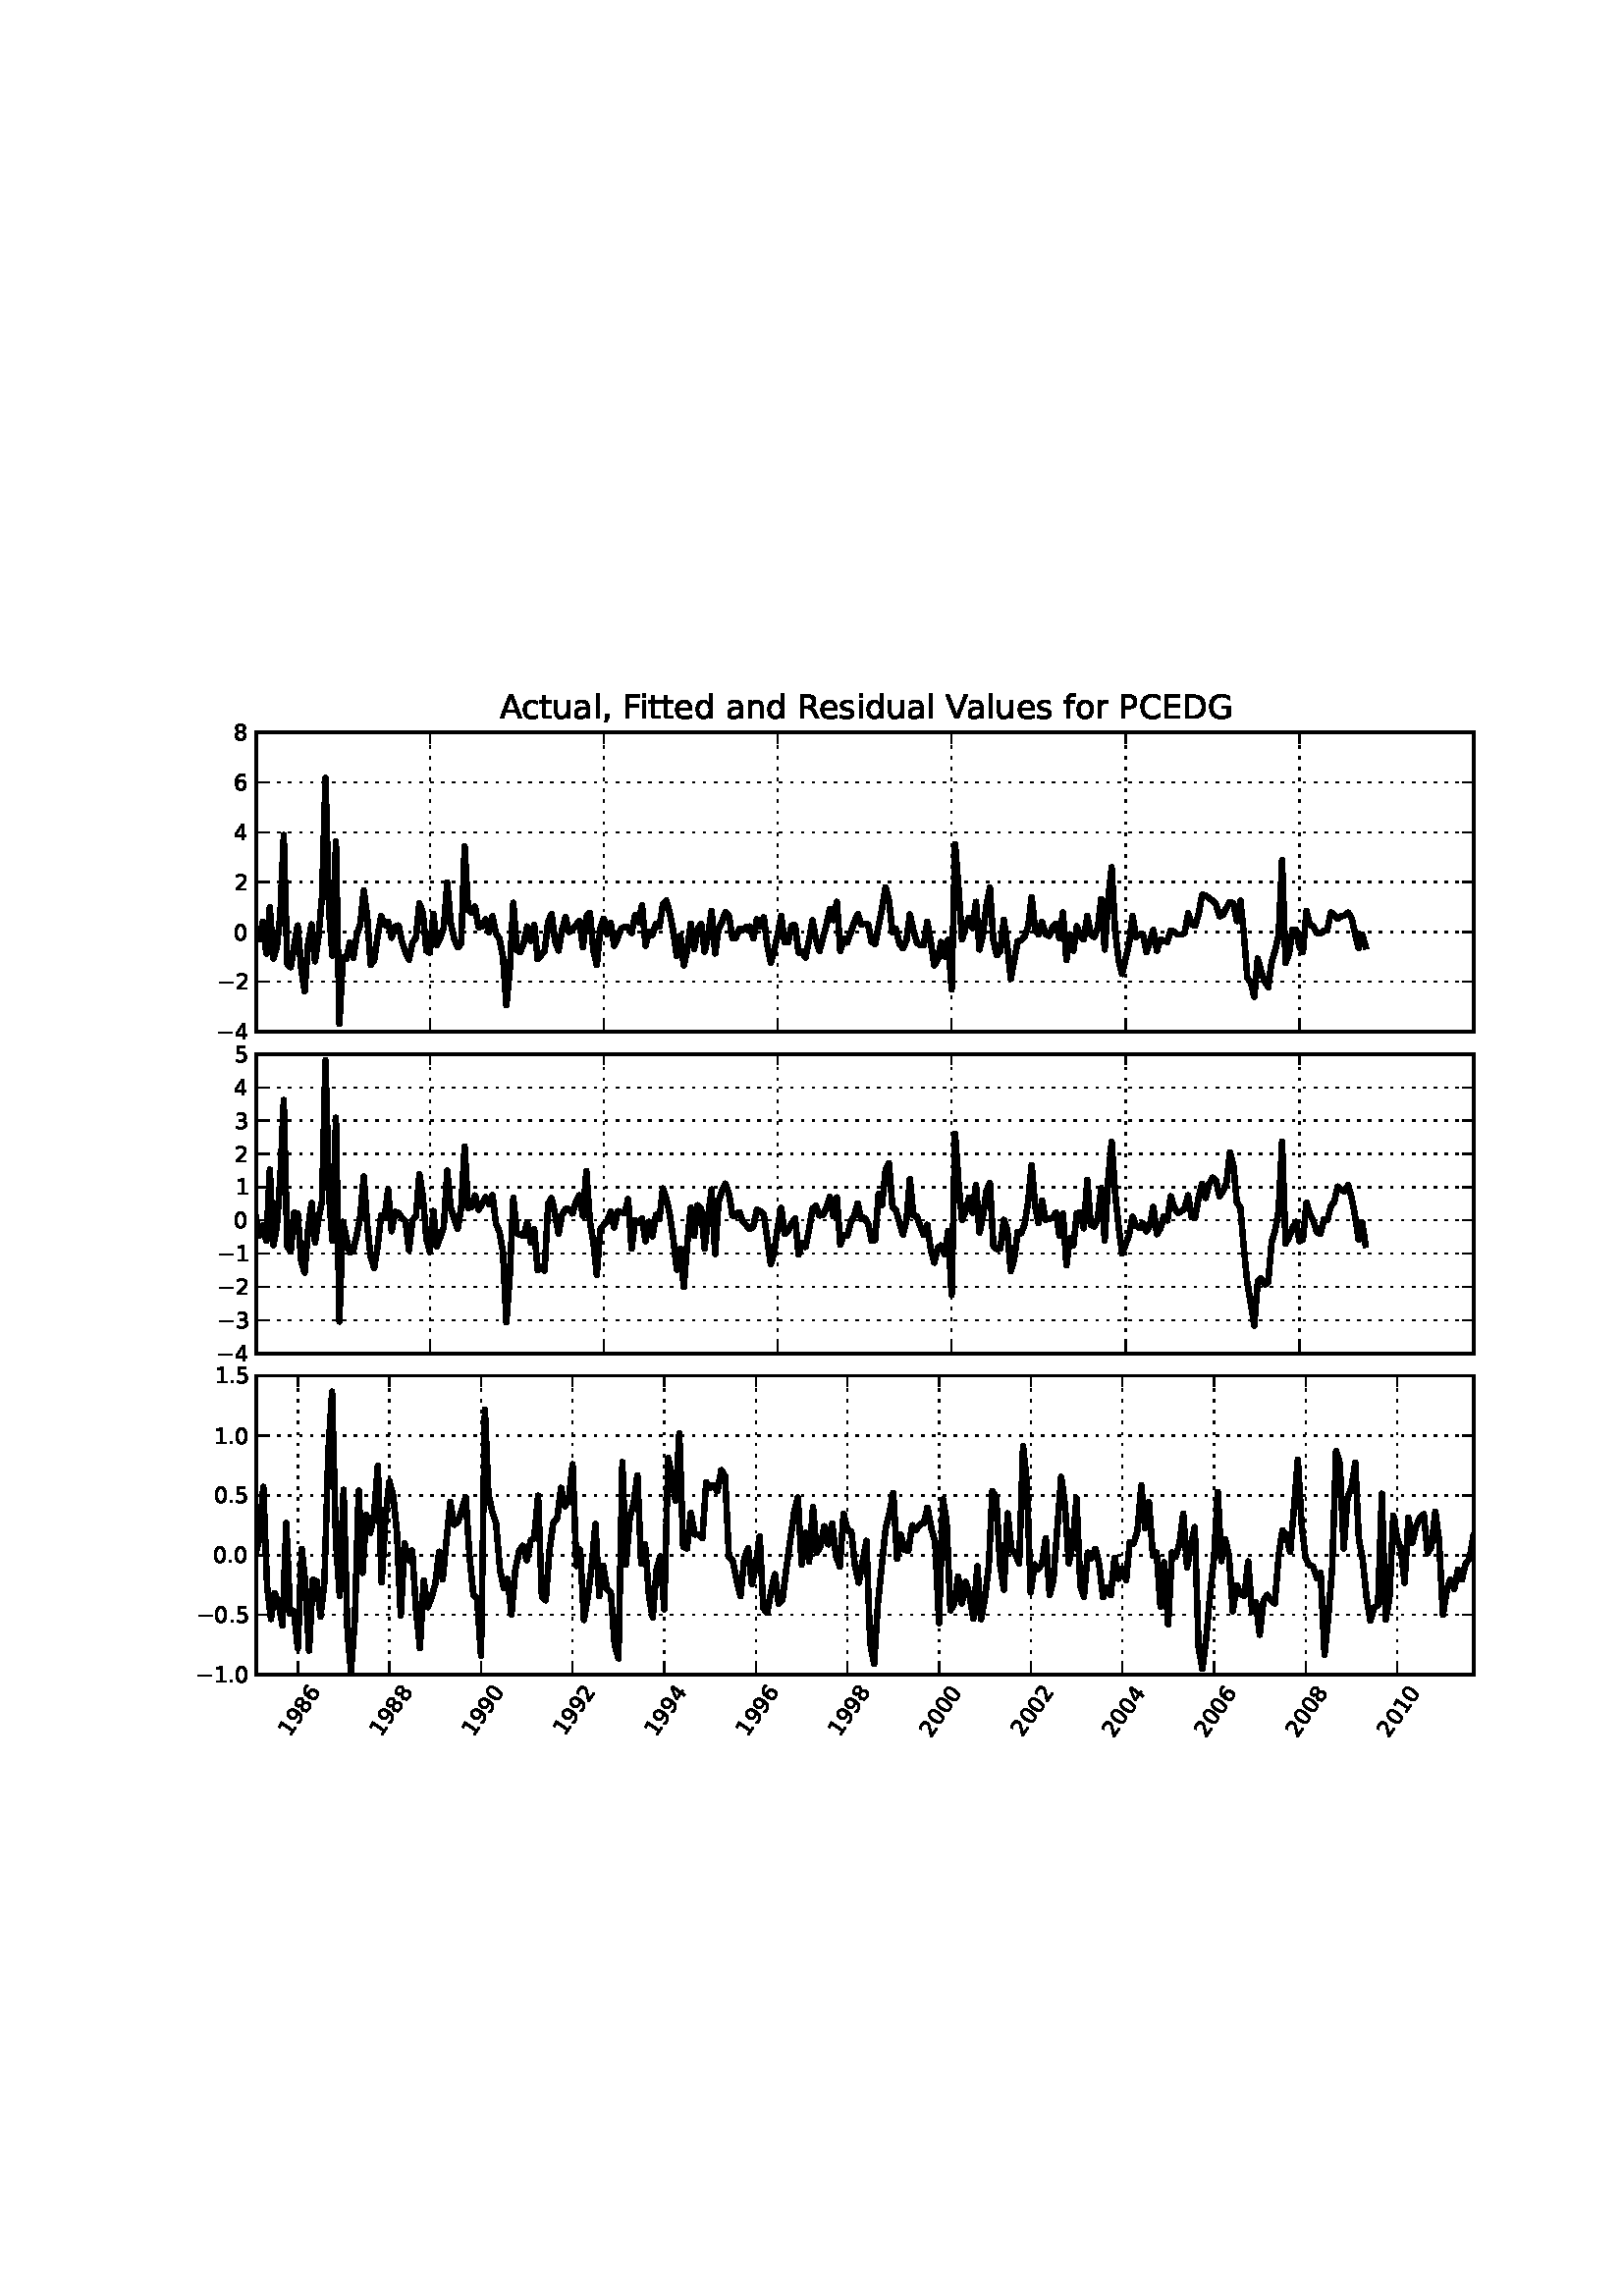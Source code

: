 %!PS-Adobe-3.0 EPSF-3.0
%%Orientation: portrait
%%BoundingBox: 64 197 547 594
%%EndComments
%%BeginProlog
/mpldict 8 dict def
mpldict begin
/m { moveto } bind def
/l { lineto } bind def
/r { rlineto } bind def
/c { curveto } bind def
/cl { closepath } bind def
/box {
m
1 index 0 r
0 exch r
neg 0 r
cl
} bind def
/clipbox {
box
clip
newpath
} bind def
%!PS-Adobe-3.0 Resource-Font
%%Copyright: Copyright (c) 2003 by Bitstream, Inc. All Rights Reserved.
25 dict begin
/_d{bind def}bind def
/_m{moveto}_d
/_l{lineto}_d
/_cl{closepath eofill}_d
/_c{curveto}_d
/_sc{7 -1 roll{setcachedevice}{pop pop pop pop pop pop}ifelse}_d
/_e{exec}_d
/FontName /BitstreamVeraSans-Roman def
/PaintType 0 def
/FontMatrix[.001 0 0 .001 0 0]def
/FontBBox[-182 -235 1287 928]def
/FontType 3 def
/Encoding [ /space /comma /period /zero /one /two /three /four /five /six /eight /nine /A /C /D /E /F /G /P /R /V /a /c /d /e /f /i /l /n /o /r /s /t /u /minus ] def
/FontInfo 10 dict dup begin
/FamilyName (Bitstream Vera Sans) def
/FullName (Bitstream Vera Sans) def
/Notice (Copyright (c) 2003 by Bitstream, Inc. All Rights Reserved. Bitstream Vera is a trademark of Bitstream, Inc.) def
/Weight (Roman) def
/Version (Release 1.10) def
/ItalicAngle 0.0 def
/isFixedPitch false def
/UnderlinePosition -213 def
/UnderlineThickness 143 def
end readonly def
/CharStrings 35 dict dup begin
/space{318 0 0 0 0 0 _sc
}_d
/comma{318 0 77 -115 220 124 _sc
117 124 _m
220 124 _l
220 40 _l
140 -115 _l
77 -115 _l
117 40 _l
117 124 _l
_cl}_d
/period{318 0 107 0 210 124 _sc
107 124 _m
210 124 _l
210 0 _l
107 0 _l
107 124 _l
_cl}_d
/zero{636 0 66 -13 570 742 _sc
318 664 _m
267 664 229 639 203 589 _c
177 539 165 464 165 364 _c
165 264 177 189 203 139 _c
229 89 267 64 318 64 _c
369 64 407 89 433 139 _c
458 189 471 264 471 364 _c
471 464 458 539 433 589 _c
407 639 369 664 318 664 _c
318 742 _m
399 742 461 709 505 645 _c
548 580 570 486 570 364 _c
570 241 548 147 505 83 _c
461 19 399 -13 318 -13 _c
236 -13 173 19 130 83 _c
87 147 66 241 66 364 _c
66 486 87 580 130 645 _c
173 709 236 742 318 742 _c
_cl}_d
/one{636 0 110 0 544 729 _sc
124 83 _m
285 83 _l
285 639 _l
110 604 _l
110 694 _l
284 729 _l
383 729 _l
383 83 _l
544 83 _l
544 0 _l
124 0 _l
124 83 _l
_cl}_d
/two{{636 0 73 0 536 742 _sc
192 83 _m
536 83 _l
536 0 _l
73 0 _l
73 83 _l
110 121 161 173 226 239 _c
290 304 331 346 348 365 _c
380 400 402 430 414 455 _c
426 479 433 504 433 528 _c
433 566 419 598 392 622 _c
365 646 330 659 286 659 _c
255 659 222 653 188 643 _c
154 632 117 616 78 594 _c
78 694 _l
118 710 155 722 189 730 _c
223 738 255 742 284 742 _c
359 742 419 723 464 685 _c
509 647 532 597 532 534 _c
532 504 526 475 515 449 _c
504 422 484 390 454 354 _c
446 344 420 317 376 272 _c
332 227 271 164 192 83 _c
_cl}_e}_d
/three{{636 0 76 -13 556 742 _sc
406 393 _m
453 383 490 362 516 330 _c
542 298 556 258 556 212 _c
556 140 531 84 482 45 _c
432 6 362 -13 271 -13 _c
240 -13 208 -10 176 -4 _c
144 1 110 10 76 22 _c
76 117 _l
103 101 133 89 166 81 _c
198 73 232 69 268 69 _c
330 69 377 81 409 105 _c
441 129 458 165 458 212 _c
458 254 443 288 413 312 _c
383 336 341 349 287 349 _c
202 349 _l
202 430 _l
291 430 _l
339 430 376 439 402 459 _c
428 478 441 506 441 543 _c
441 580 427 609 401 629 _c
374 649 336 659 287 659 _c
260 659 231 656 200 650 _c
169 644 135 635 98 623 _c
98 711 _l
135 721 170 729 203 734 _c
235 739 266 742 296 742 _c
}_e{370 742 429 725 473 691 _c
517 657 539 611 539 553 _c
539 513 527 479 504 451 _c
481 423 448 403 406 393 _c
_cl}_e}_d
/four{636 0 49 0 580 729 _sc
378 643 _m
129 254 _l
378 254 _l
378 643 _l
352 729 _m
476 729 _l
476 254 _l
580 254 _l
580 172 _l
476 172 _l
476 0 _l
378 0 _l
378 172 _l
49 172 _l
49 267 _l
352 729 _l
_cl}_d
/five{{636 0 77 -13 549 729 _sc
108 729 _m
495 729 _l
495 646 _l
198 646 _l
198 467 _l
212 472 227 476 241 478 _c
255 480 270 482 284 482 _c
365 482 429 459 477 415 _c
525 370 549 310 549 234 _c
549 155 524 94 475 51 _c
426 8 357 -13 269 -13 _c
238 -13 207 -10 175 -6 _c
143 -1 111 6 77 17 _c
77 116 _l
106 100 136 88 168 80 _c
199 72 232 69 267 69 _c
323 69 368 83 401 113 _c
433 143 450 183 450 234 _c
450 284 433 324 401 354 _c
368 384 323 399 267 399 _c
241 399 214 396 188 390 _c
162 384 135 375 108 363 _c
108 729 _l
_cl}_e}_d
/six{{636 0 70 -13 573 742 _sc
330 404 _m
286 404 251 388 225 358 _c
199 328 186 286 186 234 _c
186 181 199 139 225 109 _c
251 79 286 64 330 64 _c
374 64 409 79 435 109 _c
461 139 474 181 474 234 _c
474 286 461 328 435 358 _c
409 388 374 404 330 404 _c
526 713 _m
526 623 _l
501 635 476 644 451 650 _c
425 656 400 659 376 659 _c
310 659 260 637 226 593 _c
192 549 172 482 168 394 _c
187 422 211 444 240 459 _c
269 474 301 482 336 482 _c
409 482 467 459 509 415 _c
551 371 573 310 573 234 _c
573 159 550 99 506 54 _c
462 9 403 -13 330 -13 _c
246 -13 181 19 137 83 _c
92 147 70 241 70 364 _c
70 479 97 571 152 639 _c
206 707 280 742 372 742 _c
}_e{396 742 421 739 447 735 _c
472 730 498 723 526 713 _c
_cl}_e}_d
/eight{{636 0 68 -13 568 742 _sc
318 346 _m
271 346 234 333 207 308 _c
180 283 167 249 167 205 _c
167 161 180 126 207 101 _c
234 76 271 64 318 64 _c
364 64 401 76 428 102 _c
455 127 469 161 469 205 _c
469 249 455 283 429 308 _c
402 333 365 346 318 346 _c
219 388 _m
177 398 144 418 120 447 _c
96 476 85 511 85 553 _c
85 611 105 657 147 691 _c
188 725 245 742 318 742 _c
390 742 447 725 489 691 _c
530 657 551 611 551 553 _c
551 511 539 476 515 447 _c
491 418 459 398 417 388 _c
464 377 501 355 528 323 _c
554 291 568 251 568 205 _c
568 134 546 80 503 43 _c
459 5 398 -13 318 -13 _c
237 -13 175 5 132 43 _c
89 80 68 134 68 205 _c
68 251 81 291 108 323 _c
134 355 171 377 219 388 _c
}_e{183 544 _m
183 506 194 476 218 455 _c
242 434 275 424 318 424 _c
360 424 393 434 417 455 _c
441 476 453 506 453 544 _c
453 582 441 611 417 632 _c
393 653 360 664 318 664 _c
275 664 242 653 218 632 _c
194 611 183 582 183 544 _c
_cl}_e}_d
/nine{{636 0 63 -13 566 742 _sc
110 15 _m
110 105 _l
134 93 159 84 185 78 _c
210 72 235 69 260 69 _c
324 69 374 90 408 134 _c
442 178 462 244 468 334 _c
448 306 424 284 396 269 _c
367 254 335 247 300 247 _c
226 247 168 269 126 313 _c
84 357 63 417 63 494 _c
63 568 85 628 129 674 _c
173 719 232 742 306 742 _c
390 742 455 709 499 645 _c
543 580 566 486 566 364 _c
566 248 538 157 484 89 _c
429 21 356 -13 264 -13 _c
239 -13 214 -10 189 -6 _c
163 -2 137 5 110 15 _c
306 324 _m
350 324 385 339 411 369 _c
437 399 450 441 450 494 _c
450 546 437 588 411 618 _c
385 648 350 664 306 664 _c
262 664 227 648 201 618 _c
175 588 162 546 162 494 _c
}_e{162 441 175 399 201 369 _c
227 339 262 324 306 324 _c
_cl}_e}_d
/A{684 0 8 0 676 729 _sc
342 632 _m
208 269 _l
476 269 _l
342 632 _l
286 729 _m
398 729 _l
676 0 _l
573 0 _l
507 187 _l
178 187 _l
112 0 _l
8 0 _l
286 729 _l
_cl}_d
/C{{698 0 56 -13 644 742 _sc
644 673 _m
644 569 _l
610 599 575 622 537 638 _c
499 653 460 661 418 661 _c
334 661 270 635 226 584 _c
182 533 160 460 160 364 _c
160 268 182 194 226 143 _c
270 92 334 67 418 67 _c
460 67 499 74 537 90 _c
575 105 610 128 644 159 _c
644 56 _l
609 32 572 15 534 4 _c
496 -7 455 -13 412 -13 _c
302 -13 215 20 151 87 _c
87 154 56 246 56 364 _c
56 481 87 573 151 641 _c
215 708 302 742 412 742 _c
456 742 497 736 535 725 _c
573 713 610 696 644 673 _c
_cl}_e}_d
/D{770 0 98 0 711 729 _sc
197 648 _m
197 81 _l
316 81 _l
416 81 490 103 537 149 _c
583 195 607 267 607 365 _c
607 463 583 534 537 580 _c
490 625 416 648 316 648 _c
197 648 _l
98 729 _m
301 729 _l
442 729 546 699 612 641 _c
678 582 711 490 711 365 _c
711 239 677 147 611 88 _c
545 29 441 0 301 0 _c
98 0 _l
98 729 _l
_cl}_d
/E{632 0 98 0 568 729 _sc
98 729 _m
559 729 _l
559 646 _l
197 646 _l
197 430 _l
544 430 _l
544 347 _l
197 347 _l
197 83 _l
568 83 _l
568 0 _l
98 0 _l
98 729 _l
_cl}_d
/F{575 0 98 0 517 729 _sc
98 729 _m
517 729 _l
517 646 _l
197 646 _l
197 431 _l
486 431 _l
486 348 _l
197 348 _l
197 0 _l
98 0 _l
98 729 _l
_cl}_d
/G{{775 0 56 -13 693 742 _sc
595 104 _m
595 300 _l
434 300 _l
434 381 _l
693 381 _l
693 68 _l
655 40 613 20 567 7 _c
521 -6 472 -13 420 -13 _c
306 -13 216 20 152 86 _c
88 152 56 245 56 364 _c
56 482 88 575 152 642 _c
216 708 306 742 420 742 _c
467 742 512 736 555 724 _c
598 712 638 695 674 673 _c
674 568 _l
637 598 598 621 557 637 _c
516 653 473 661 428 661 _c
338 661 271 636 227 586 _c
182 536 160 462 160 364 _c
160 265 182 191 227 141 _c
271 91 338 67 428 67 _c
462 67 493 70 521 76 _c
549 82 573 91 595 104 _c
_cl}_e}_d
/P{603 0 98 0 569 729 _sc
197 648 _m
197 374 _l
321 374 _l
367 374 402 385 427 409 _c
452 433 465 467 465 511 _c
465 555 452 588 427 612 _c
402 636 367 648 321 648 _c
197 648 _l
98 729 _m
321 729 _l
402 729 464 710 506 673 _c
548 636 569 582 569 511 _c
569 439 548 384 506 348 _c
464 311 402 293 321 293 _c
197 293 _l
197 0 _l
98 0 _l
98 729 _l
_cl}_d
/R{{695 0 98 0 666 729 _sc
444 342 _m
465 334 486 319 506 296 _c
526 272 546 240 566 199 _c
666 0 _l
560 0 _l
467 187 _l
443 235 419 268 397 284 _c
374 300 343 308 304 308 _c
197 308 _l
197 0 _l
98 0 _l
98 729 _l
321 729 _l
404 729 466 711 507 677 _c
548 642 569 589 569 519 _c
569 473 558 434 537 404 _c
515 374 484 353 444 342 _c
197 648 _m
197 389 _l
321 389 _l
368 389 404 400 428 422 _c
452 444 465 476 465 519 _c
465 561 452 593 428 615 _c
404 637 368 648 321 648 _c
197 648 _l
_cl}_e}_d
/V{684 0 8 0 676 729 _sc
286 0 _m
8 729 _l
111 729 _l
342 115 _l
573 729 _l
676 729 _l
398 0 _l
286 0 _l
_cl}_d
/a{{613 0 60 -13 522 560 _sc
343 275 _m
270 275 220 266 192 250 _c
164 233 150 205 150 165 _c
150 133 160 107 181 89 _c
202 70 231 61 267 61 _c
317 61 357 78 387 114 _c
417 149 432 196 432 255 _c
432 275 _l
343 275 _l
522 312 _m
522 0 _l
432 0 _l
432 83 _l
411 49 385 25 355 10 _c
325 -5 287 -13 243 -13 _c
187 -13 142 2 109 33 _c
76 64 60 106 60 159 _c
60 220 80 266 122 298 _c
163 329 224 345 306 345 _c
432 345 _l
432 354 _l
432 395 418 427 391 450 _c
364 472 326 484 277 484 _c
245 484 215 480 185 472 _c
155 464 127 453 100 439 _c
100 522 _l
}_e{132 534 164 544 195 550 _c
226 556 256 560 286 560 _c
365 560 424 539 463 498 _c
502 457 522 395 522 312 _c
_cl}_e}_d
/c{{550 0 55 -13 488 560 _sc
488 526 _m
488 442 _l
462 456 437 466 411 473 _c
385 480 360 484 334 484 _c
276 484 230 465 198 428 _c
166 391 150 339 150 273 _c
150 206 166 154 198 117 _c
230 80 276 62 334 62 _c
360 62 385 65 411 72 _c
437 79 462 90 488 104 _c
488 21 _l
462 9 436 0 410 -5 _c
383 -10 354 -13 324 -13 _c
242 -13 176 12 128 64 _c
79 115 55 185 55 273 _c
55 362 79 432 128 483 _c
177 534 244 560 330 560 _c
358 560 385 557 411 551 _c
437 545 463 537 488 526 _c
_cl}_e}_d
/d{{635 0 55 -13 544 760 _sc
454 464 _m
454 760 _l
544 760 _l
544 0 _l
454 0 _l
454 82 _l
435 49 411 25 382 10 _c
353 -5 319 -13 279 -13 _c
213 -13 159 13 117 65 _c
75 117 55 187 55 273 _c
55 359 75 428 117 481 _c
159 533 213 560 279 560 _c
319 560 353 552 382 536 _c
411 520 435 496 454 464 _c
148 273 _m
148 207 161 155 188 117 _c
215 79 253 61 301 61 _c
348 61 385 79 413 117 _c
440 155 454 207 454 273 _c
454 339 440 390 413 428 _c
385 466 348 485 301 485 _c
253 485 215 466 188 428 _c
161 390 148 339 148 273 _c
_cl}_e}_d
/e{{615 0 55 -13 562 560 _sc
562 296 _m
562 252 _l
149 252 _l
153 190 171 142 205 110 _c
238 78 284 62 344 62 _c
378 62 412 66 444 74 _c
476 82 509 95 541 113 _c
541 28 _l
509 14 476 3 442 -3 _c
408 -9 373 -13 339 -13 _c
251 -13 182 12 131 62 _c
80 112 55 181 55 268 _c
55 357 79 428 127 481 _c
175 533 241 560 323 560 _c
397 560 455 536 498 489 _c
540 441 562 377 562 296 _c
472 322 _m
471 371 457 410 431 440 _c
404 469 368 484 324 484 _c
274 484 234 469 204 441 _c
174 413 156 373 152 322 _c
472 322 _l
_cl}_e}_d
/f{352 0 23 0 371 760 _sc
371 760 _m
371 685 _l
285 685 _l
253 685 230 678 218 665 _c
205 652 199 629 199 595 _c
199 547 _l
347 547 _l
347 477 _l
199 477 _l
199 0 _l
109 0 _l
109 477 _l
23 477 _l
23 547 _l
109 547 _l
109 585 _l
109 645 123 690 151 718 _c
179 746 224 760 286 760 _c
371 760 _l
_cl}_d
/i{278 0 94 0 184 760 _sc
94 547 _m
184 547 _l
184 0 _l
94 0 _l
94 547 _l
94 760 _m
184 760 _l
184 646 _l
94 646 _l
94 760 _l
_cl}_d
/l{278 0 94 0 184 760 _sc
94 760 _m
184 760 _l
184 0 _l
94 0 _l
94 760 _l
_cl}_d
/n{634 0 91 0 549 560 _sc
549 330 _m
549 0 _l
459 0 _l
459 327 _l
459 379 448 417 428 443 _c
408 469 378 482 338 482 _c
289 482 251 466 223 435 _c
195 404 181 362 181 309 _c
181 0 _l
91 0 _l
91 547 _l
181 547 _l
181 462 _l
202 494 227 519 257 535 _c
286 551 320 560 358 560 _c
420 560 468 540 500 501 _c
532 462 549 405 549 330 _c
_cl}_d
/o{612 0 55 -13 557 560 _sc
306 484 _m
258 484 220 465 192 427 _c
164 389 150 338 150 273 _c
150 207 163 156 191 118 _c
219 80 257 62 306 62 _c
354 62 392 80 420 118 _c
448 156 462 207 462 273 _c
462 337 448 389 420 427 _c
392 465 354 484 306 484 _c
306 560 _m
384 560 445 534 490 484 _c
534 433 557 363 557 273 _c
557 183 534 113 490 63 _c
445 12 384 -13 306 -13 _c
227 -13 165 12 121 63 _c
77 113 55 183 55 273 _c
55 363 77 433 121 484 _c
165 534 227 560 306 560 _c
_cl}_d
/r{411 0 91 0 411 560 _sc
411 463 _m
401 469 390 473 378 476 _c
366 478 353 480 339 480 _c
288 480 249 463 222 430 _c
194 397 181 350 181 288 _c
181 0 _l
91 0 _l
91 547 _l
181 547 _l
181 462 _l
199 495 224 520 254 536 _c
284 552 321 560 365 560 _c
371 560 378 559 386 559 _c
393 558 401 557 411 555 _c
411 463 _l
_cl}_d
/s{{521 0 54 -13 472 560 _sc
443 531 _m
443 446 _l
417 458 391 468 364 475 _c
336 481 308 485 279 485 _c
234 485 200 478 178 464 _c
156 450 145 430 145 403 _c
145 382 153 366 169 354 _c
185 342 217 330 265 320 _c
296 313 _l
360 299 405 279 432 255 _c
458 230 472 195 472 151 _c
472 100 452 60 412 31 _c
372 1 316 -13 246 -13 _c
216 -13 186 -10 154 -5 _c
122 0 89 8 54 20 _c
54 113 _l
87 95 120 82 152 74 _c
184 65 216 61 248 61 _c
290 61 323 68 346 82 _c
368 96 380 117 380 144 _c
380 168 371 187 355 200 _c
339 213 303 226 247 238 _c
216 245 _l
160 257 119 275 95 299 _c
70 323 58 356 58 399 _c
58 450 76 490 112 518 _c
148 546 200 560 268 560 _c
}_e{301 560 332 557 362 552 _c
391 547 418 540 443 531 _c
_cl}_e}_d
/t{392 0 27 0 368 702 _sc
183 702 _m
183 547 _l
368 547 _l
368 477 _l
183 477 _l
183 180 _l
183 135 189 106 201 94 _c
213 81 238 75 276 75 _c
368 75 _l
368 0 _l
276 0 _l
206 0 158 13 132 39 _c
106 65 93 112 93 180 _c
93 477 _l
27 477 _l
27 547 _l
93 547 _l
93 702 _l
183 702 _l
_cl}_d
/u{634 0 85 -13 543 547 _sc
85 216 _m
85 547 _l
175 547 _l
175 219 _l
175 167 185 129 205 103 _c
225 77 255 64 296 64 _c
344 64 383 79 411 110 _c
439 141 453 183 453 237 _c
453 547 _l
543 547 _l
543 0 _l
453 0 _l
453 84 _l
431 50 405 26 377 10 _c
348 -5 315 -13 277 -13 _c
214 -13 166 6 134 45 _c
101 83 85 140 85 216 _c
_cl}_d
/minus{838 0 106 272 732 355 _sc
106 355 _m
732 355 _l
732 272 _l
106 272 _l
106 355 _l
_cl}_d
end readonly def

/BuildGlyph
 {exch begin
 CharStrings exch
 2 copy known not{pop /.notdef}if
 true 3 1 roll get exec
 end}_d

/BuildChar {
 1 index /Encoding get exch get
 1 index /BuildGlyph get exec
}_d

FontName currentdict end definefont pop
end
%%EndProlog
mpldict begin
64.569 197.287 translate
482.862 397.426 0 0 clipbox
1.000 setlinewidth
1 setlinejoin
2 setlinecap
[] 0 setdash
1.000 setgray
gsave
8.882e-16 -2.22e-16 m
482.862 -2.22e-16 l
482.862 397.426 l
8.882e-16 397.426 l
cl
gsave
fill
grestore
stroke
grestore
gsave
29.262 266.387 m
475.663 266.387 l
475.663 376.101 l
29.262 376.101 l
cl
fill
grestore
2.000 setlinewidth
0.000 setgray
gsave
446.4 109.7 29.26 266.4 clipbox
29.262 303.945 m
30.538 300.209 l
31.813 306.719 l
33.089 294.963 l
34.364 312.061 l
35.64 293.251 l
36.915 297.38 l
38.191 309.169 l
39.466 338.54 l
40.741 291.364 l
42.017 290.044 l
44.568 305.353 l
45.843 289.936 l
47.118 281.269 l
48.394 298.695 l
49.669 305.731 l
50.945 292.225 l
52.22 301.313 l
53.496 316.069 l
54.771 359.539 l
56.047 311.014 l
57.322 294.261 l
58.597 336.199 l
59.873 269.231 l
61.148 293.729 l
62.424 293.111 l
63.699 299.064 l
64.975 293.422 l
66.25 301.974 l
67.525 305.805 l
68.801 318.167 l
70.076 308.482 l
71.352 290.877 l
72.627 292.705 l
73.903 301.395 l
75.178 308.891 l
76.453 305.509 l
77.729 306.753 l
79.004 300.868 l
80.28 304.958 l
81.555 305.362 l
82.831 299.396 l
84.106 295.684 l
85.381 292.787 l
86.657 299.052 l
87.932 300.778 l
89.208 313.45 l
90.483 309.826 l
91.758 296.111 l
93.034 295.395 l
94.309 309.595 l
95.585 298.069 l
96.86 300.858 l
98.136 304.575 l
99.411 321.056 l
100.687 306.383 l
101.962 300.514 l
103.237 297.313 l
104.513 298.662 l
105.788 334.393 l
107.064 311.052 l
108.339 309.983 l
109.615 312.281 l
110.89 304.726 l
112.165 304.893 l
113.441 307.59 l
114.716 302.906 l
115.992 308.789 l
117.267 302.394 l
118.543 300.533 l
119.818 294.028 l
121.093 276.085 l
122.369 289.303 l
123.644 313.695 l
124.92 296.293 l
126.195 295.528 l
127.471 299.003 l
128.746 305.011 l
130.021 299.678 l
131.297 305.658 l
132.572 292.962 l
135.123 296.063 l
136.399 306.664 l
137.674 309.497 l
138.949 299.656 l
140.225 296.111 l
141.5 303.583 l
142.776 308.474 l
144.051 302.912 l
145.327 304.028 l
146.602 305.411 l
147.877 306.981 l
149.153 297.354 l
150.428 308.623 l
151.704 309.946 l
152.979 296.25 l
154.255 290.811 l
155.53 304.32 l
156.805 307.827 l
158.081 302.124 l
159.356 306.271 l
160.632 297.88 l
161.907 300.775 l
163.183 304.178 l
164.458 304.834 l
165.733 304.664 l
167.009 302.575 l
168.284 309.143 l
169.56 306.501 l
170.835 312.817 l
172.111 297.844 l
173.386 303.062 l
174.661 301.795 l
175.937 306.033 l
177.212 304.93 l
178.488 313.059 l
179.763 314.486 l
181.039 309.636 l
182.314 303.082 l
183.589 294.212 l
184.865 301.653 l
186.14 290.628 l
187.416 296.404 l
188.691 306.045 l
189.967 296.736 l
191.242 304.002 l
192.517 305.92 l
193.793 295.75 l
195.068 301.787 l
196.344 310.728 l
197.619 295.083 l
198.895 304.048 l
200.17 306.663 l
201.445 310.257 l
202.721 308.8 l
203.996 300.544 l
205.272 300.854 l
206.547 304.259 l
207.823 303.621 l
209.098 304.856 l
210.373 304.99 l
211.649 300.559 l
212.924 307.624 l
214.2 304.891 l
215.475 308.321 l
216.751 298.084 l
218.026 291.685 l
219.301 296.305 l
220.577 301.853 l
221.852 308.822 l
223.128 299.214 l
224.403 299.15 l
225.679 305.332 l
226.954 305.438 l
228.229 295.349 l
229.505 295.896 l
230.78 293.529 l
232.056 299.85 l
233.331 307.24 l
234.607 300.324 l
235.882 295.981 l
238.433 305.521 l
239.708 311.42 l
240.984 307.283 l
242.259 314.03 l
243.535 295.943 l
244.81 300.61 l
246.085 299.058 l
248.636 306.552 l
249.912 309.528 l
251.187 305.605 l
252.463 306.097 l
253.738 305.622 l
255.013 299.323 l
256.289 298.545 l
258.84 311.475 l
260.115 319.383 l
261.391 314.405 l
262.666 302.745 l
263.941 304.103 l
265.217 298.731 l
266.492 296.971 l
267.768 299.757 l
269.043 309.427 l
270.319 303.559 l
271.594 299.164 l
272.869 297.993 l
274.145 298.136 l
275.42 306.659 l
276.696 299.389 l
277.971 290.658 l
279.247 292.716 l
280.522 299.275 l
281.797 293.924 l
283.073 300.086 l
284.348 281.8 l
285.624 335.169 l
286.899 318.703 l
288.175 300.234 l
289.45 304.742 l
290.725 308.19 l
292.001 304.367 l
293.276 313.991 l
294.552 296.528 l
295.827 302.068 l
297.103 312.863 l
298.378 319.193 l
299.653 299.849 l
300.929 294.441 l
302.204 295.933 l
303.48 307.444 l
304.755 297.96 l
306.031 285.806 l
308.581 299.525 l
309.857 299.894 l
311.132 301.24 l
312.408 305.015 l
313.683 315.715 l
314.959 303.974 l
316.234 301.975 l
317.509 306.59 l
318.785 302.13 l
320.06 301.466 l
321.336 304.574 l
322.611 306.026 l
323.887 300.628 l
325.162 310.166 l
326.437 292.61 l
327.713 302.12 l
328.988 296.089 l
330.264 305.082 l
331.539 301.234 l
332.815 300.244 l
334.09 308.839 l
335.365 302.057 l
336.641 301.12 l
337.916 304.224 l
339.192 315.051 l
340.467 296.508 l
341.743 314.878 l
343.018 326.684 l
344.293 303.511 l
345.569 292.715 l
346.844 287.548 l
349.395 298.617 l
350.671 308.823 l
351.946 301.078 l
353.221 302.075 l
354.497 302.159 l
355.772 295.585 l
358.323 303.706 l
359.599 296.048 l
360.874 300.203 l
363.425 299.307 l
364.7 303.532 l
365.976 302.977 l
367.251 301.973 l
368.527 301.994 l
369.802 302.645 l
371.077 309.822 l
372.353 305.705 l
373.628 305.198 l
374.904 309.438 l
376.179 316.584 l
377.455 316.435 l
378.73 315.307 l
380.005 314.538 l
381.281 313.15 l
382.556 308.718 l
383.832 309.24 l
385.107 311.769 l
386.383 314.017 l
387.658 313.449 l
388.933 306.952 l
390.209 314.459 l
391.484 302.445 l
392.76 286.239 l
394.035 284.547 l
395.311 279.132 l
396.586 293.218 l
397.861 288.291 l
399.137 284.988 l
400.412 282.717 l
401.688 291.987 l
402.963 296.175 l
404.239 301.748 l
405.514 329.332 l
406.789 291.63 l
408.065 295.058 l
409.34 303.877 l
410.616 303.849 l
411.891 297.534 l
413.167 295.63 l
414.442 310.667 l
415.717 305.633 l
416.993 304.916 l
418.268 302.618 l
419.544 302.4 l
420.819 303.352 l
422.095 303.605 l
423.37 310.15 l
424.645 309.182 l
425.921 307.709 l
427.196 308.713 l
428.472 309.038 l
429.747 310.089 l
431.023 307.987 l
432.298 302.188 l
433.573 297.057 l
434.849 302.072 l
436.124 297.698 l
436.124 297.698 l
stroke
grestore
0.500 setlinewidth
0 setlinecap
[1 3] 0 setdash
gsave
446.4 109.7 29.26 266.4 clipbox
29.262 266.387 m
29.262 376.101 l
stroke
grestore
[] 0 setdash
gsave
/o {
gsave
newpath
translate
0 0 m
0 4 l
stroke
grestore
} bind def
29.262 266.387 o
grestore
gsave
/o {
gsave
newpath
translate
0 0 m
0 -4 l
stroke
grestore
} bind def
29.262 376.101 o
grestore
[1 3] 0 setdash
gsave
446.4 109.7 29.26 266.4 clipbox
93.034 266.387 m
93.034 376.101 l
stroke
grestore
[] 0 setdash
gsave
/o {
gsave
newpath
translate
0 0 m
0 4 l
stroke
grestore
} bind def
93.034 266.387 o
grestore
gsave
/o {
gsave
newpath
translate
0 0 m
0 -4 l
stroke
grestore
} bind def
93.034 376.101 o
grestore
[1 3] 0 setdash
gsave
446.4 109.7 29.26 266.4 clipbox
156.805 266.387 m
156.805 376.101 l
stroke
grestore
[] 0 setdash
gsave
/o {
gsave
newpath
translate
0 0 m
0 4 l
stroke
grestore
} bind def
156.805 266.387 o
grestore
gsave
/o {
gsave
newpath
translate
0 0 m
0 -4 l
stroke
grestore
} bind def
156.805 376.101 o
grestore
[1 3] 0 setdash
gsave
446.4 109.7 29.26 266.4 clipbox
220.577 266.387 m
220.577 376.101 l
stroke
grestore
[] 0 setdash
gsave
/o {
gsave
newpath
translate
0 0 m
0 4 l
stroke
grestore
} bind def
220.577 266.387 o
grestore
gsave
/o {
gsave
newpath
translate
0 0 m
0 -4 l
stroke
grestore
} bind def
220.577 376.101 o
grestore
[1 3] 0 setdash
gsave
446.4 109.7 29.26 266.4 clipbox
284.348 266.387 m
284.348 376.101 l
stroke
grestore
[] 0 setdash
gsave
/o {
gsave
newpath
translate
0 0 m
0 4 l
stroke
grestore
} bind def
284.348 266.387 o
grestore
gsave
/o {
gsave
newpath
translate
0 0 m
0 -4 l
stroke
grestore
} bind def
284.348 376.101 o
grestore
[1 3] 0 setdash
gsave
446.4 109.7 29.26 266.4 clipbox
348.12 266.387 m
348.12 376.101 l
stroke
grestore
[] 0 setdash
gsave
/o {
gsave
newpath
translate
0 0 m
0 4 l
stroke
grestore
} bind def
348.12 266.387 o
grestore
gsave
/o {
gsave
newpath
translate
0 0 m
0 -4 l
stroke
grestore
} bind def
348.12 376.101 o
grestore
[1 3] 0 setdash
gsave
446.4 109.7 29.26 266.4 clipbox
411.891 266.387 m
411.891 376.101 l
stroke
grestore
[] 0 setdash
gsave
/o {
gsave
newpath
translate
0 0 m
0 4 l
stroke
grestore
} bind def
411.891 266.387 o
grestore
gsave
/o {
gsave
newpath
translate
0 0 m
0 -4 l
stroke
grestore
} bind def
411.891 376.101 o
grestore
[1 3] 0 setdash
gsave
446.4 109.7 29.26 266.4 clipbox
475.663 266.387 m
475.663 376.101 l
stroke
grestore
[] 0 setdash
gsave
/o {
gsave
newpath
translate
0 0 m
0 4 l
stroke
grestore
} bind def
475.663 266.387 o
grestore
gsave
/o {
gsave
newpath
translate
0 0 m
0 -4 l
stroke
grestore
} bind def
475.663 376.101 o
grestore
[1 3] 0 setdash
gsave
446.4 109.7 29.26 266.4 clipbox
29.262 266.387 m
475.663 266.387 l
stroke
grestore
[] 0 setdash
gsave
/o {
gsave
newpath
translate
0 0 m
4 0 l
stroke
grestore
} bind def
29.262 266.387 o
grestore
gsave
/o {
gsave
newpath
translate
0 0 m
-4 0 l
stroke
grestore
} bind def
475.663 266.387 o
grestore
/BitstreamVeraSans-Roman findfont
8.000 scalefont
setfont
gsave
14.762 263.473 translate
0.0 rotate
0.0 0.0 m /minus glyphshow
6.703 0.0 m /four glyphshow
grestore
[1 3] 0 setdash
gsave
446.4 109.7 29.26 266.4 clipbox
29.262 284.672 m
475.663 284.672 l
stroke
grestore
[] 0 setdash
gsave
/o {
gsave
newpath
translate
0 0 m
4 0 l
stroke
grestore
} bind def
29.262 284.672 o
grestore
gsave
/o {
gsave
newpath
translate
0 0 m
-4 0 l
stroke
grestore
} bind def
475.663 284.672 o
grestore
gsave
15.106 281.704 translate
0.0 rotate
0.0 0.0 m /minus glyphshow
6.703 0.0 m /two glyphshow
grestore
[1 3] 0 setdash
gsave
446.4 109.7 29.26 266.4 clipbox
29.262 302.958 m
475.663 302.958 l
stroke
grestore
[] 0 setdash
gsave
/o {
gsave
newpath
translate
0 0 m
4 0 l
stroke
grestore
} bind def
29.262 302.958 o
grestore
gsave
/o {
gsave
newpath
translate
0 0 m
-4 0 l
stroke
grestore
} bind def
475.663 302.958 o
grestore
gsave
21.231 299.935 translate
0.0 rotate
0.0 0.109 m /zero glyphshow
grestore
[1 3] 0 setdash
gsave
446.4 109.7 29.26 266.4 clipbox
29.262 321.244 m
475.663 321.244 l
stroke
grestore
[] 0 setdash
gsave
/o {
gsave
newpath
translate
0 0 m
4 0 l
stroke
grestore
} bind def
29.262 321.244 o
grestore
gsave
/o {
gsave
newpath
translate
0 0 m
-4 0 l
stroke
grestore
} bind def
475.663 321.244 o
grestore
gsave
21.559 318.275 translate
0.0 rotate
0.0 0.0 m /two glyphshow
grestore
[1 3] 0 setdash
gsave
446.4 109.7 29.26 266.4 clipbox
29.262 339.53 m
475.663 339.53 l
stroke
grestore
[] 0 setdash
gsave
/o {
gsave
newpath
translate
0 0 m
4 0 l
stroke
grestore
} bind def
29.262 339.53 o
grestore
gsave
/o {
gsave
newpath
translate
0 0 m
-4 0 l
stroke
grestore
} bind def
475.663 339.53 o
grestore
gsave
21.012 336.616 translate
0.0 rotate
0.0 0.0 m /four glyphshow
grestore
[1 3] 0 setdash
gsave
446.4 109.7 29.26 266.4 clipbox
29.262 357.815 m
475.663 357.815 l
stroke
grestore
[] 0 setdash
gsave
/o {
gsave
newpath
translate
0 0 m
4 0 l
stroke
grestore
} bind def
29.262 357.815 o
grestore
gsave
/o {
gsave
newpath
translate
0 0 m
-4 0 l
stroke
grestore
} bind def
475.663 357.815 o
grestore
gsave
21.231 354.792 translate
0.0 rotate
0.0 0.109 m /six glyphshow
grestore
[1 3] 0 setdash
gsave
446.4 109.7 29.26 266.4 clipbox
29.262 376.101 m
475.663 376.101 l
stroke
grestore
[] 0 setdash
gsave
/o {
gsave
newpath
translate
0 0 m
4 0 l
stroke
grestore
} bind def
29.262 376.101 o
grestore
gsave
/o {
gsave
newpath
translate
0 0 m
-4 0 l
stroke
grestore
} bind def
475.663 376.101 o
grestore
gsave
21.262 373.078 translate
0.0 rotate
0.0 0.109 m /eight glyphshow
grestore
1.000 setlinewidth
2 setlinecap
gsave
29.262 376.101 m
475.663 376.101 l
stroke
grestore
gsave
475.663 266.387 m
475.663 376.101 l
stroke
grestore
gsave
29.262 266.387 m
475.663 266.387 l
stroke
grestore
gsave
29.262 266.387 m
29.262 376.101 l
stroke
grestore
/BitstreamVeraSans-Roman findfont
12.000 scalefont
setfont
gsave
118.541 379.71 translate
0.0 rotate
0.0 1.391 m /A glyphshow
7.959 1.391 m /c glyphshow
14.557 1.391 m /t glyphshow
19.262 1.391 m /u glyphshow
26.867 1.391 m /a glyphshow
34.221 1.391 m /l glyphshow
37.555 1.391 m /comma glyphshow
41.369 1.391 m /space glyphshow
45.184 1.391 m /F glyphshow
51.211 1.391 m /i glyphshow
54.545 1.391 m /t glyphshow
59.25 1.391 m /t glyphshow
63.955 1.391 m /e glyphshow
71.338 1.391 m /d glyphshow
78.955 1.391 m /space glyphshow
82.77 1.391 m /a glyphshow
90.123 1.391 m /n glyphshow
97.729 1.391 m /d glyphshow
105.346 1.391 m /space glyphshow
109.16 1.391 m /R glyphshow
116.998 1.391 m /e glyphshow
124.381 1.391 m /s glyphshow
130.633 1.391 m /i glyphshow
133.967 1.391 m /d glyphshow
141.584 1.391 m /u glyphshow
149.189 1.391 m /a glyphshow
156.543 1.391 m /l glyphshow
159.877 1.391 m /space glyphshow
163.691 1.391 m /V glyphshow
171.025 1.391 m /a glyphshow
178.379 1.391 m /l glyphshow
181.713 1.391 m /u glyphshow
189.318 1.391 m /e glyphshow
196.701 1.391 m /s glyphshow
202.953 1.391 m /space glyphshow
206.768 1.391 m /f glyphshow
210.992 1.391 m /o glyphshow
218.334 1.391 m /r glyphshow
223.268 1.391 m /space glyphshow
227.082 1.391 m /P glyphshow
234.318 1.391 m /C glyphshow
242.697 1.391 m /E glyphshow
250.279 1.391 m /D glyphshow
259.52 1.391 m /G glyphshow
grestore
gsave
29.262 148.444 m
475.663 148.444 l
475.663 258.158 l
29.262 258.158 l
cl
1.000 setgray
fill
grestore
2.000 setlinewidth
gsave
446.4 109.7 29.26 148.4 clipbox
29.262 198.303 m
30.538 191.74 l
31.813 195.251 l
33.089 189.688 l
34.364 215.838 l
35.64 188.116 l
36.915 194.679 l
38.191 212.647 l
39.466 241.35 l
40.741 187.729 l
42.017 185.704 l
43.292 199.99 l
44.568 199.763 l
45.843 182.573 l
47.118 178.007 l
48.394 194.014 l
49.669 203.587 l
50.945 189.143 l
52.22 197.753 l
53.496 204.22 l
54.771 255.974 l
56.047 206.551 l
57.322 189.735 l
58.597 234.86 l
59.873 160.084 l
61.148 196.706 l
62.424 190.612 l
63.699 185.429 l
64.975 186.279 l
66.25 191.758 l
67.525 198.719 l
68.801 213.387 l
70.076 195.444 l
71.352 183.855 l
72.627 179.755 l
73.903 187.609 l
75.178 199.066 l
76.453 198.198 l
77.729 208.423 l
79.004 193.195 l
80.28 200.375 l
81.555 199.925 l
82.831 198.014 l
84.106 196.966 l
85.381 186.204 l
86.657 197.29 l
87.932 198.673 l
89.208 214.11 l
90.483 206.008 l
91.758 190.55 l
93.034 185.582 l
94.309 200.613 l
95.585 187.579 l
98.136 194.705 l
99.411 215.419 l
100.687 201.825 l
103.237 194.128 l
104.513 201.733 l
105.788 224.283 l
107.064 201.766 l
108.339 202.184 l
109.615 206.38 l
110.89 201.026 l
112.165 203.14 l
113.441 205.791 l
114.716 203.159 l
115.992 206.522 l
117.267 196.037 l
118.543 193.004 l
119.818 185.816 l
121.093 159.869 l
122.369 177.237 l
123.644 205.449 l
124.92 192.488 l
126.195 191.897 l
127.471 191.431 l
128.746 196.593 l
130.021 189.056 l
131.297 193.938 l
132.572 178.883 l
133.848 180.283 l
135.123 178.742 l
136.399 203.237 l
137.674 205.351 l
138.949 199.395 l
140.225 192.3 l
141.5 199.206 l
142.776 201.363 l
144.051 201.312 l
145.327 199.688 l
146.602 203.885 l
147.877 206.394 l
149.153 198.811 l
150.428 215.271 l
151.704 197.031 l
152.979 189.217 l
154.255 177.195 l
155.53 193.822 l
156.805 195.565 l
158.081 196.969 l
159.356 200.492 l
160.632 194.547 l
161.907 200.622 l
164.458 199.827 l
165.733 205.005 l
167.009 186.786 l
168.284 197.281 l
169.56 196.365 l
170.835 197.933 l
172.111 189.526 l
173.386 196.675 l
174.661 191.352 l
175.937 199.201 l
177.212 197.707 l
178.488 208.956 l
179.763 205.138 l
181.039 199.267 l
182.314 190.222 l
183.589 179.039 l
184.865 186.794 l
186.14 172.728 l
187.416 188.672 l
188.691 201.866 l
189.967 191.47 l
191.242 202.777 l
192.517 201.471 l
193.793 186.881 l
195.068 198.595 l
196.344 208.556 l
197.619 184.792 l
198.895 204.057 l
200.17 208.002 l
201.445 210.695 l
202.721 206.92 l
203.996 198.923 l
205.272 198.933 l
206.547 200.233 l
207.823 196.727 l
210.373 194.041 l
211.649 194.963 l
212.924 201.149 l
214.2 200.463 l
215.475 199.454 l
218.026 181.184 l
219.301 185.379 l
220.577 194.624 l
221.852 201.79 l
223.128 192.249 l
224.403 193.288 l
225.679 196.145 l
226.954 197.997 l
228.229 184.632 l
229.505 188.818 l
230.78 187.426 l
232.056 193.768 l
233.331 201.455 l
234.607 202.635 l
235.882 198.969 l
237.157 199.071 l
238.433 201.72 l
239.708 205.794 l
240.984 198.706 l
242.259 205.627 l
243.535 188.211 l
244.81 191.97 l
246.085 191.452 l
247.361 196.564 l
248.636 198.933 l
249.912 203.448 l
251.187 197.6 l
252.463 198.109 l
253.738 195.906 l
255.013 189.639 l
256.289 189.96 l
257.564 206.816 l
258.84 202.867 l
260.115 215.629 l
261.391 218.081 l
262.666 201.898 l
263.941 200.897 l
266.492 191.926 l
267.768 197.073 l
269.043 212.311 l
270.319 199.131 l
271.594 198.666 l
272.869 194.998 l
274.145 191.795 l
275.42 195.578 l
276.696 186.621 l
277.971 181.665 l
279.247 187.078 l
280.522 188.015 l
281.797 184.626 l
283.073 193.266 l
284.348 169.866 l
285.624 229.019 l
286.899 210.79 l
288.175 197.351 l
289.45 200.516 l
290.725 205.619 l
292.001 199.98 l
293.276 210.174 l
294.552 192.678 l
295.827 198.537 l
297.103 207.881 l
298.378 210.881 l
299.653 187.882 l
300.929 186.693 l
302.204 186.775 l
303.48 197.412 l
304.755 193.682 l
306.031 178.601 l
307.306 182.984 l
308.581 192.94 l
309.857 192.465 l
311.132 195.837 l
312.408 204.227 l
313.683 217.48 l
314.959 202.627 l
316.234 196.149 l
317.509 204.454 l
318.785 197.447 l
321.336 198.031 l
322.611 200.105 l
323.887 191.63 l
325.162 199.702 l
326.437 180.662 l
327.713 190.667 l
328.988 188.094 l
330.264 199.777 l
331.539 200.156 l
332.815 194.304 l
334.09 212.085 l
335.365 195.709 l
336.641 194.912 l
337.916 197.729 l
339.192 209.076 l
340.467 189.853 l
341.743 212.116 l
343.018 225.962 l
344.293 207.37 l
345.569 195.123 l
346.844 185.022 l
349.395 191.808 l
350.671 198.574 l
351.946 195.306 l
353.221 194.43 l
354.497 196.156 l
355.772 193.108 l
357.048 195.621 l
358.323 202.18 l
359.599 192.124 l
360.874 194.166 l
362.149 198.59 l
363.425 197.112 l
364.7 206.06 l
365.976 201.83 l
367.251 199.922 l
368.527 200.503 l
369.802 201.713 l
371.077 206.413 l
372.353 198.327 l
373.628 198.151 l
374.904 205.53 l
376.179 210.614 l
377.455 205.422 l
378.73 210.481 l
380.005 212.889 l
381.281 211.797 l
382.556 206.021 l
383.832 207.907 l
385.107 210.73 l
386.383 222.102 l
387.658 217.451 l
388.933 203.836 l
390.209 201.937 l
391.484 187.165 l
392.76 174.241 l
394.035 166.774 l
395.311 158.617 l
396.586 174.796 l
397.861 175.935 l
399.137 173.678 l
400.412 174.428 l
401.688 189.245 l
402.963 193.531 l
404.239 200.679 l
405.514 226.104 l
406.789 188.666 l
408.065 191.003 l
409.34 194.38 l
410.616 196.655 l
411.891 189.498 l
413.167 190.26 l
414.442 203.651 l
415.717 199.517 l
416.993 196.897 l
418.268 192.961 l
419.544 192.272 l
420.819 197.52 l
422.095 197.202 l
423.37 202.341 l
424.645 203.995 l
425.921 209.596 l
427.196 208.431 l
428.472 207.801 l
429.747 210.162 l
431.023 205.362 l
432.298 198.666 l
433.573 190.155 l
434.849 196.395 l
436.124 188.227 l
436.124 188.227 l
stroke
grestore
0.500 setlinewidth
0 setlinecap
[1 3] 0 setdash
gsave
446.4 109.7 29.26 148.4 clipbox
29.262 148.444 m
29.262 258.158 l
stroke
grestore
[] 0 setdash
gsave
/o {
gsave
newpath
translate
0 0 m
0 4 l
stroke
grestore
} bind def
29.262 148.444 o
grestore
gsave
/o {
gsave
newpath
translate
0 0 m
0 -4 l
stroke
grestore
} bind def
29.262 258.158 o
grestore
[1 3] 0 setdash
gsave
446.4 109.7 29.26 148.4 clipbox
93.034 148.444 m
93.034 258.158 l
stroke
grestore
[] 0 setdash
gsave
/o {
gsave
newpath
translate
0 0 m
0 4 l
stroke
grestore
} bind def
93.034 148.444 o
grestore
gsave
/o {
gsave
newpath
translate
0 0 m
0 -4 l
stroke
grestore
} bind def
93.034 258.158 o
grestore
[1 3] 0 setdash
gsave
446.4 109.7 29.26 148.4 clipbox
156.805 148.444 m
156.805 258.158 l
stroke
grestore
[] 0 setdash
gsave
/o {
gsave
newpath
translate
0 0 m
0 4 l
stroke
grestore
} bind def
156.805 148.444 o
grestore
gsave
/o {
gsave
newpath
translate
0 0 m
0 -4 l
stroke
grestore
} bind def
156.805 258.158 o
grestore
[1 3] 0 setdash
gsave
446.4 109.7 29.26 148.4 clipbox
220.577 148.444 m
220.577 258.158 l
stroke
grestore
[] 0 setdash
gsave
/o {
gsave
newpath
translate
0 0 m
0 4 l
stroke
grestore
} bind def
220.577 148.444 o
grestore
gsave
/o {
gsave
newpath
translate
0 0 m
0 -4 l
stroke
grestore
} bind def
220.577 258.158 o
grestore
[1 3] 0 setdash
gsave
446.4 109.7 29.26 148.4 clipbox
284.348 148.444 m
284.348 258.158 l
stroke
grestore
[] 0 setdash
gsave
/o {
gsave
newpath
translate
0 0 m
0 4 l
stroke
grestore
} bind def
284.348 148.444 o
grestore
gsave
/o {
gsave
newpath
translate
0 0 m
0 -4 l
stroke
grestore
} bind def
284.348 258.158 o
grestore
[1 3] 0 setdash
gsave
446.4 109.7 29.26 148.4 clipbox
348.12 148.444 m
348.12 258.158 l
stroke
grestore
[] 0 setdash
gsave
/o {
gsave
newpath
translate
0 0 m
0 4 l
stroke
grestore
} bind def
348.12 148.444 o
grestore
gsave
/o {
gsave
newpath
translate
0 0 m
0 -4 l
stroke
grestore
} bind def
348.12 258.158 o
grestore
[1 3] 0 setdash
gsave
446.4 109.7 29.26 148.4 clipbox
411.891 148.444 m
411.891 258.158 l
stroke
grestore
[] 0 setdash
gsave
/o {
gsave
newpath
translate
0 0 m
0 4 l
stroke
grestore
} bind def
411.891 148.444 o
grestore
gsave
/o {
gsave
newpath
translate
0 0 m
0 -4 l
stroke
grestore
} bind def
411.891 258.158 o
grestore
[1 3] 0 setdash
gsave
446.4 109.7 29.26 148.4 clipbox
475.663 148.444 m
475.663 258.158 l
stroke
grestore
[] 0 setdash
gsave
/o {
gsave
newpath
translate
0 0 m
0 4 l
stroke
grestore
} bind def
475.663 148.444 o
grestore
gsave
/o {
gsave
newpath
translate
0 0 m
0 -4 l
stroke
grestore
} bind def
475.663 258.158 o
grestore
[1 3] 0 setdash
gsave
446.4 109.7 29.26 148.4 clipbox
29.262 148.444 m
475.663 148.444 l
stroke
grestore
[] 0 setdash
gsave
/o {
gsave
newpath
translate
0 0 m
4 0 l
stroke
grestore
} bind def
29.262 148.444 o
grestore
gsave
/o {
gsave
newpath
translate
0 0 m
-4 0 l
stroke
grestore
} bind def
475.663 148.444 o
grestore
/BitstreamVeraSans-Roman findfont
8.000 scalefont
setfont
gsave
14.762 145.53 translate
0.0 rotate
0.0 0.0 m /minus glyphshow
6.703 0.0 m /four glyphshow
grestore
[1 3] 0 setdash
gsave
446.4 109.7 29.26 148.4 clipbox
29.262 160.634 m
475.663 160.634 l
stroke
grestore
[] 0 setdash
gsave
/o {
gsave
newpath
translate
0 0 m
4 0 l
stroke
grestore
} bind def
29.262 160.634 o
grestore
gsave
/o {
gsave
newpath
translate
0 0 m
-4 0 l
stroke
grestore
} bind def
475.663 160.634 o
grestore
gsave
14.95 157.611 translate
0.0 rotate
0.0 0.109 m /minus glyphshow
6.703 0.109 m /three glyphshow
grestore
[1 3] 0 setdash
gsave
446.4 109.7 29.26 148.4 clipbox
29.262 172.825 m
475.663 172.825 l
stroke
grestore
[] 0 setdash
gsave
/o {
gsave
newpath
translate
0 0 m
4 0 l
stroke
grestore
} bind def
29.262 172.825 o
grestore
gsave
/o {
gsave
newpath
translate
0 0 m
-4 0 l
stroke
grestore
} bind def
475.663 172.825 o
grestore
gsave
15.106 169.856 translate
0.0 rotate
0.0 0.0 m /minus glyphshow
6.703 0.0 m /two glyphshow
grestore
[1 3] 0 setdash
gsave
446.4 109.7 29.26 148.4 clipbox
29.262 185.015 m
475.663 185.015 l
stroke
grestore
[] 0 setdash
gsave
/o {
gsave
newpath
translate
0 0 m
4 0 l
stroke
grestore
} bind def
29.262 185.015 o
grestore
gsave
/o {
gsave
newpath
translate
0 0 m
-4 0 l
stroke
grestore
} bind def
475.663 185.015 o
grestore
gsave
15.044 182.101 translate
0.0 rotate
0.0 0.0 m /minus glyphshow
6.703 0.0 m /one glyphshow
grestore
[1 3] 0 setdash
gsave
446.4 109.7 29.26 148.4 clipbox
29.262 197.206 m
475.663 197.206 l
stroke
grestore
[] 0 setdash
gsave
/o {
gsave
newpath
translate
0 0 m
4 0 l
stroke
grestore
} bind def
29.262 197.206 o
grestore
gsave
/o {
gsave
newpath
translate
0 0 m
-4 0 l
stroke
grestore
} bind def
475.663 197.206 o
grestore
gsave
21.231 194.182 translate
0.0 rotate
0.0 0.109 m /zero glyphshow
grestore
[1 3] 0 setdash
gsave
446.4 109.7 29.26 148.4 clipbox
29.262 209.396 m
475.663 209.396 l
stroke
grestore
[] 0 setdash
gsave
/o {
gsave
newpath
translate
0 0 m
4 0 l
stroke
grestore
} bind def
29.262 209.396 o
grestore
gsave
/o {
gsave
newpath
translate
0 0 m
-4 0 l
stroke
grestore
} bind def
475.663 209.396 o
grestore
gsave
21.778 206.482 translate
0.0 rotate
0.0 0.0 m /one glyphshow
grestore
[1 3] 0 setdash
gsave
446.4 109.7 29.26 148.4 clipbox
29.262 221.587 m
475.663 221.587 l
stroke
grestore
[] 0 setdash
gsave
/o {
gsave
newpath
translate
0 0 m
4 0 l
stroke
grestore
} bind def
29.262 221.587 o
grestore
gsave
/o {
gsave
newpath
translate
0 0 m
-4 0 l
stroke
grestore
} bind def
475.663 221.587 o
grestore
gsave
21.559 218.618 translate
0.0 rotate
0.0 0.0 m /two glyphshow
grestore
[1 3] 0 setdash
gsave
446.4 109.7 29.26 148.4 clipbox
29.262 233.777 m
475.663 233.777 l
stroke
grestore
[] 0 setdash
gsave
/o {
gsave
newpath
translate
0 0 m
4 0 l
stroke
grestore
} bind def
29.262 233.777 o
grestore
gsave
/o {
gsave
newpath
translate
0 0 m
-4 0 l
stroke
grestore
} bind def
475.663 233.777 o
grestore
gsave
21.419 230.754 translate
0.0 rotate
0.0 0.109 m /three glyphshow
grestore
[1 3] 0 setdash
gsave
446.4 109.7 29.26 148.4 clipbox
29.262 245.968 m
475.663 245.968 l
stroke
grestore
[] 0 setdash
gsave
/o {
gsave
newpath
translate
0 0 m
4 0 l
stroke
grestore
} bind def
29.262 245.968 o
grestore
gsave
/o {
gsave
newpath
translate
0 0 m
-4 0 l
stroke
grestore
} bind def
475.663 245.968 o
grestore
gsave
21.012 243.054 translate
0.0 rotate
0.0 0.0 m /four glyphshow
grestore
[1 3] 0 setdash
gsave
446.4 109.7 29.26 148.4 clipbox
29.262 258.158 m
475.663 258.158 l
stroke
grestore
[] 0 setdash
gsave
/o {
gsave
newpath
translate
0 0 m
4 0 l
stroke
grestore
} bind def
29.262 258.158 o
grestore
gsave
/o {
gsave
newpath
translate
0 0 m
-4 0 l
stroke
grestore
} bind def
475.663 258.158 o
grestore
gsave
21.497 255.189 translate
0.0 rotate
0.0 0.109 m /five glyphshow
grestore
1.000 setlinewidth
2 setlinecap
gsave
29.262 258.158 m
475.663 258.158 l
stroke
grestore
gsave
475.663 148.444 m
475.663 258.158 l
stroke
grestore
gsave
29.262 148.444 m
475.663 148.444 l
stroke
grestore
gsave
29.262 148.444 m
29.262 258.158 l
stroke
grestore
gsave
29.262 30.501 m
475.663 30.501 l
475.663 140.215 l
29.262 140.215 l
cl
1.000 setgray
fill
grestore
2.000 setlinewidth
gsave
446.4 109.7 29.26 30.5 clipbox
29.262 75.173 m
30.55 80.868 l
31.976 99.475 l
33.355 63.074 l
34.78 51.007 l
36.16 60.517 l
37.585 56.706 l
39.011 48.611 l
40.39 86.263 l
41.816 52.851 l
43.195 53.805 l
44.621 40.332 l
46.046 76.675 l
47.334 64.56 l
48.759 39.393 l
50.139 65.412 l
51.564 64.725 l
52.944 51.895 l
54.369 64.517 l
55.794 112.067 l
57.174 134.409 l
58.599 79.413 l
59.979 59.539 l
61.404 98.387 l
62.83 46.137 l
64.117 31.885 l
65.543 50.859 l
66.922 98.092 l
68.348 67.95 l
69.727 89.275 l
71.153 82.603 l
72.578 89.138 l
73.958 107.245 l
75.383 64.46 l
76.763 87.997 l
78.188 101.431 l
79.614 96.168 l
80.947 83.059 l
82.373 52.219 l
83.752 78.795 l
85.177 72.579 l
86.557 76.137 l
87.982 54.381 l
89.408 40.335 l
90.787 65.171 l
92.213 55.333 l
93.592 58.638 l
95.018 63.894 l
96.443 75.667 l
97.731 65.481 l
100.536 93.977 l
101.961 85.576 l
103.341 86.618 l
106.192 95.689 l
107.571 74.194 l
108.996 59.952 l
110.376 58.371 l
111.801 37.466 l
113.227 127.799 l
114.514 96.822 l
115.94 90.182 l
117.319 86.108 l
118.745 69.122 l
120.124 62.313 l
121.55 65.711 l
122.975 52.705 l
124.355 68.838 l
125.78 75.883 l
127.16 77.876 l
128.585 72.522 l
130.011 79.807 l
131.298 80.73 l
132.724 96.248 l
134.103 59.377 l
135.529 57.83 l
136.908 76.192 l
138.333 86.445 l
139.759 87.981 l
141.138 99.113 l
142.564 92.365 l
143.943 94.49 l
145.369 107.761 l
146.794 70.465 l
148.128 76.449 l
149.553 50.655 l
150.933 59.179 l
152.358 70.185 l
153.738 85.898 l
155.163 59.38 l
156.589 70.587 l
157.968 62.113 l
159.394 60.617 l
160.773 41.71 l
162.198 36.544 l
163.624 108.557 l
164.911 70.949 l
166.337 88.121 l
167.716 93.106 l
169.142 103.662 l
170.521 71.235 l
171.947 78.456 l
173.372 59.581 l
174.752 51.608 l
176.177 69.304 l
177.557 73.954 l
178.982 54.495 l
180.408 110.06 l
181.695 103.804 l
183.121 94.418 l
184.5 119.089 l
185.926 77.487 l
187.305 76.799 l
188.73 89.878 l
190.156 81.964 l
191.535 82.046 l
192.961 80.57 l
194.34 101.163 l
195.766 99.021 l
197.191 100.122 l
198.479 97.806 l
199.904 105.604 l
201.284 103.323 l
202.709 73.649 l
204.089 72.426 l
205.514 65.167 l
206.94 59.342 l
208.319 73.246 l
209.745 76.956 l
211.124 63.766 l
212.55 70.822 l
213.975 81.275 l
215.308 54.955 l
216.734 53.301 l
218.113 60.858 l
219.539 67.455 l
220.918 56.616 l
222.344 58.066 l
223.769 69.733 l
226.574 89.853 l
227.954 95.532 l
229.379 70.948 l
230.805 82.588 l
232.092 71.939 l
233.518 92.033 l
234.897 75.232 l
236.323 77.954 l
237.702 85.028 l
239.128 78.377 l
240.553 86.031 l
241.932 74.262 l
243.358 70.211 l
244.737 89.602 l
246.163 83.44 l
247.588 83.127 l
248.876 70.683 l
250.301 64.335 l
253.106 79.642 l
254.486 42.2 l
255.911 34.551 l
257.337 56.879 l
260.142 84.084 l
261.521 89.745 l
262.947 97.215 l
264.372 73.094 l
265.66 81.961 l
267.085 76.38 l
268.464 76.022 l
269.89 85.418 l
271.269 83.451 l
272.695 85.675 l
274.12 86.204 l
275.5 91.853 l
276.925 84.176 l
278.305 79.29 l
279.73 49.43 l
281.156 94.887 l
282.489 86.899 l
283.915 54.178 l
285.294 56.469 l
286.72 66.593 l
288.099 56.701 l
289.525 64.655 l
290.95 59.499 l
292.329 51.059 l
293.755 70.341 l
295.134 50.917 l
296.56 58.502 l
297.985 70.723 l
299.273 98.013 l
300.698 95.359 l
302.078 71.294 l
303.503 61.686 l
304.883 89.796 l
306.308 76.308 l
307.734 74.785 l
309.113 71.254 l
310.539 114.473 l
311.918 101.057 l
313.344 60.788 l
314.769 71.032 l
316.057 69.213 l
317.482 71.16 l
318.862 80.658 l
320.287 59.821 l
321.666 65.32 l
324.517 103.085 l
325.897 93.027 l
327.322 71.352 l
328.702 78.218 l
330.127 95.179 l
331.553 63.083 l
332.84 59.033 l
334.266 75.364 l
335.645 73.263 l
337.071 76.745 l
338.45 71.066 l
339.876 58.983 l
341.301 62.632 l
342.681 59.748 l
344.106 73.474 l
345.485 65.725 l
346.911 69.543 l
348.336 65.209 l
349.67 79.172 l
351.095 78.674 l
352.475 83.275 l
353.9 99.998 l
355.28 84.273 l
356.705 93.903 l
358.131 74.213 l
359.51 75.326 l
360.936 55.492 l
362.315 71.807 l
363.741 49.051 l
365.166 75.449 l
366.454 73.821 l
367.879 78.58 l
369.259 89.7 l
370.684 69.895 l
372.063 77.927 l
373.489 84.748 l
374.914 40.45 l
376.294 32.718 l
377.719 44.278 l
379.099 60.167 l
380.524 72.983 l
381.95 97.612 l
383.237 72.202 l
384.663 80.14 l
386.042 74.33 l
387.468 53.749 l
388.847 63.426 l
390.273 60.07 l
391.698 59.515 l
393.078 72.107 l
394.503 53.751 l
395.883 57.198 l
397.308 45.269 l
398.733 57.826 l
400.021 59.88 l
401.446 57.89 l
402.826 56.658 l
404.251 74.189 l
405.631 83.534 l
407.056 81.735 l
408.482 75.52 l
409.861 91.52 l
411.287 109.497 l
412.666 85.872 l
414.092 73.512 l
415.517 70.781 l
416.851 70.299 l
418.276 66.011 l
419.656 67.991 l
421.081 37.842 l
422.461 51.861 l
423.886 69.688 l
425.311 112.558 l
426.691 108.068 l
428.116 76.809 l
429.496 95.569 l
430.921 98.942 l
432.347 108.312 l
433.634 80.558 l
435.06 72.832 l
436.439 59.228 l
437.865 50.382 l
439.244 55.057 l
440.67 56.075 l
442.095 96.945 l
443.475 50.754 l
444.9 58.795 l
446.28 88.97 l
447.705 80.644 l
449.13 76.097 l
450.418 64.219 l
451.843 88.186 l
453.223 78.906 l
454.648 84.896 l
456.028 88.038 l
457.453 89.469 l
458.879 75.145 l
460.258 77.504 l
461.684 90.42 l
463.063 79.819 l
464.489 52.586 l
465.914 61.602 l
467.202 65.427 l
468.627 61.97 l
470.007 69.163 l
471.432 65.433 l
472.812 71.442 l
474.237 73.054 l
475.662 81.461 l
475.662 81.461 l
stroke
grestore
0.500 setlinewidth
0 setlinecap
[1 3] 0 setdash
gsave
446.4 109.7 29.26 30.5 clipbox
44.667 30.501 m
44.667 140.215 l
stroke
grestore
[] 0 setdash
gsave
/o {
gsave
newpath
translate
0 0 m
0 4 l
stroke
grestore
} bind def
44.667 30.501 o
grestore
gsave
/o {
gsave
newpath
translate
0 0 m
0 -4 l
stroke
grestore
} bind def
44.667 140.215 o
grestore
gsave
41.694 7.469 translate
55.0 rotate
0.0 0.109 m /one glyphshow
5.09 0.109 m /nine glyphshow
10.18 0.109 m /eight glyphshow
15.27 0.109 m /six glyphshow
grestore
[1 3] 0 setdash
gsave
446.4 109.7 29.26 30.5 clipbox
78.234 30.501 m
78.234 140.215 l
stroke
grestore
[] 0 setdash
gsave
/o {
gsave
newpath
translate
0 0 m
0 4 l
stroke
grestore
} bind def
78.234 30.501 o
grestore
gsave
/o {
gsave
newpath
translate
0 0 m
0 -4 l
stroke
grestore
} bind def
78.234 140.215 o
grestore
gsave
75.275 7.507 translate
55.0 rotate
0.0 0.109 m /one glyphshow
5.09 0.109 m /nine glyphshow
10.18 0.109 m /eight glyphshow
15.27 0.109 m /eight glyphshow
grestore
[1 3] 0 setdash
gsave
446.4 109.7 29.26 30.5 clipbox
111.847 30.501 m
111.847 140.215 l
stroke
grestore
[] 0 setdash
gsave
/o {
gsave
newpath
translate
0 0 m
0 4 l
stroke
grestore
} bind def
111.847 30.501 o
grestore
gsave
/o {
gsave
newpath
translate
0 0 m
0 -4 l
stroke
grestore
} bind def
111.847 140.215 o
grestore
gsave
108.884 7.494 translate
55.0 rotate
0.0 0.109 m /one glyphshow
5.09 0.109 m /nine glyphshow
10.18 0.109 m /nine glyphshow
15.27 0.109 m /zero glyphshow
grestore
[1 3] 0 setdash
gsave
446.4 109.7 29.26 30.5 clipbox
145.415 30.501 m
145.415 140.215 l
stroke
grestore
[] 0 setdash
gsave
/o {
gsave
newpath
translate
0 0 m
0 4 l
stroke
grestore
} bind def
145.415 30.501 o
grestore
gsave
/o {
gsave
newpath
translate
0 0 m
0 -4 l
stroke
grestore
} bind def
145.415 140.215 o
grestore
gsave
142.528 7.712 translate
55.0 rotate
0.0 0.109 m /one glyphshow
5.09 0.109 m /nine glyphshow
10.18 0.109 m /nine glyphshow
15.27 0.109 m /two glyphshow
grestore
[1 3] 0 setdash
gsave
446.4 109.7 29.26 30.5 clipbox
179.028 30.501 m
179.028 140.215 l
stroke
grestore
[] 0 setdash
gsave
/o {
gsave
newpath
translate
0 0 m
0 4 l
stroke
grestore
} bind def
179.028 30.501 o
grestore
gsave
/o {
gsave
newpath
translate
0 0 m
0 -4 l
stroke
grestore
} bind def
179.028 140.215 o
grestore
gsave
176.042 7.43 translate
55.0 rotate
0.0 0.109 m /one glyphshow
5.09 0.109 m /nine glyphshow
10.18 0.109 m /nine glyphshow
15.27 0.109 m /four glyphshow
grestore
[1 3] 0 setdash
gsave
446.4 109.7 29.26 30.5 clipbox
212.596 30.501 m
212.596 140.215 l
stroke
grestore
[] 0 setdash
gsave
/o {
gsave
newpath
translate
0 0 m
0 4 l
stroke
grestore
} bind def
212.596 30.501 o
grestore
gsave
/o {
gsave
newpath
translate
0 0 m
0 -4 l
stroke
grestore
} bind def
212.596 140.215 o
grestore
gsave
209.623 7.469 translate
55.0 rotate
0.0 0.109 m /one glyphshow
5.09 0.109 m /nine glyphshow
10.18 0.109 m /nine glyphshow
15.27 0.109 m /six glyphshow
grestore
[1 3] 0 setdash
gsave
446.4 109.7 29.26 30.5 clipbox
246.209 30.501 m
246.209 140.215 l
stroke
grestore
[] 0 setdash
gsave
/o {
gsave
newpath
translate
0 0 m
0 4 l
stroke
grestore
} bind def
246.209 30.501 o
grestore
gsave
/o {
gsave
newpath
translate
0 0 m
0 -4 l
stroke
grestore
} bind def
246.209 140.215 o
grestore
gsave
243.25 7.507 translate
55.0 rotate
0.0 0.109 m /one glyphshow
5.09 0.109 m /nine glyphshow
10.18 0.109 m /nine glyphshow
15.27 0.109 m /eight glyphshow
grestore
[1 3] 0 setdash
gsave
446.4 109.7 29.26 30.5 clipbox
279.776 30.501 m
279.776 140.215 l
stroke
grestore
[] 0 setdash
gsave
/o {
gsave
newpath
translate
0 0 m
0 4 l
stroke
grestore
} bind def
279.776 30.501 o
grestore
gsave
/o {
gsave
newpath
translate
0 0 m
0 -4 l
stroke
grestore
} bind def
279.776 140.215 o
grestore
gsave
276.732 7.264 translate
55.0 rotate
0.0 0.109 m /two glyphshow
5.09 0.109 m /zero glyphshow
10.18 0.109 m /zero glyphshow
15.27 0.109 m /zero glyphshow
grestore
[1 3] 0 setdash
gsave
446.4 109.7 29.26 30.5 clipbox
313.39 30.501 m
313.39 140.215 l
stroke
grestore
[] 0 setdash
gsave
/o {
gsave
newpath
translate
0 0 m
0 4 l
stroke
grestore
} bind def
313.39 30.501 o
grestore
gsave
/o {
gsave
newpath
translate
0 0 m
0 -4 l
stroke
grestore
} bind def
313.39 140.215 o
grestore
gsave
310.422 7.482 translate
55.0 rotate
0.0 0.109 m /two glyphshow
5.09 0.109 m /zero glyphshow
10.18 0.109 m /zero glyphshow
15.27 0.109 m /two glyphshow
grestore
[1 3] 0 setdash
gsave
446.4 109.7 29.26 30.5 clipbox
346.957 30.501 m
346.957 140.215 l
stroke
grestore
[] 0 setdash
gsave
/o {
gsave
newpath
translate
0 0 m
0 4 l
stroke
grestore
} bind def
346.957 30.501 o
grestore
gsave
/o {
gsave
newpath
translate
0 0 m
0 -4 l
stroke
grestore
} bind def
346.957 140.215 o
grestore
gsave
343.891 7.2 translate
55.0 rotate
0.0 0.109 m /two glyphshow
5.09 0.109 m /zero glyphshow
10.18 0.109 m /zero glyphshow
15.27 0.109 m /four glyphshow
grestore
[1 3] 0 setdash
gsave
446.4 109.7 29.26 30.5 clipbox
380.57 30.501 m
380.57 140.215 l
stroke
grestore
[] 0 setdash
gsave
/o {
gsave
newpath
translate
0 0 m
0 4 l
stroke
grestore
} bind def
380.57 30.501 o
grestore
gsave
/o {
gsave
newpath
translate
0 0 m
0 -4 l
stroke
grestore
} bind def
380.57 140.215 o
grestore
gsave
377.517 7.238 translate
55.0 rotate
0.0 0.109 m /two glyphshow
5.09 0.109 m /zero glyphshow
10.18 0.109 m /zero glyphshow
15.27 0.109 m /six glyphshow
grestore
[1 3] 0 setdash
gsave
446.4 109.7 29.26 30.5 clipbox
414.138 30.501 m
414.138 140.215 l
stroke
grestore
[] 0 setdash
gsave
/o {
gsave
newpath
translate
0 0 m
0 4 l
stroke
grestore
} bind def
414.138 30.501 o
grestore
gsave
/o {
gsave
newpath
translate
0 0 m
0 -4 l
stroke
grestore
} bind def
414.138 140.215 o
grestore
gsave
411.098 7.277 translate
55.0 rotate
0.0 0.109 m /two glyphshow
5.09 0.109 m /zero glyphshow
10.18 0.109 m /zero glyphshow
15.27 0.109 m /eight glyphshow
grestore
[1 3] 0 setdash
gsave
446.4 109.7 29.26 30.5 clipbox
447.751 30.501 m
447.751 140.215 l
stroke
grestore
[] 0 setdash
gsave
/o {
gsave
newpath
translate
0 0 m
0 4 l
stroke
grestore
} bind def
447.751 30.501 o
grestore
gsave
/o {
gsave
newpath
translate
0 0 m
0 -4 l
stroke
grestore
} bind def
447.751 140.215 o
grestore
gsave
444.707 7.264 translate
55.0 rotate
0.0 0.109 m /two glyphshow
5.09 0.109 m /zero glyphshow
10.18 0.109 m /one glyphshow
15.27 0.109 m /zero glyphshow
grestore
[1 3] 0 setdash
gsave
446.4 109.7 29.26 30.5 clipbox
29.262 30.501 m
475.663 30.501 l
stroke
grestore
[] 0 setdash
gsave
/o {
gsave
newpath
translate
0 0 m
4 0 l
stroke
grestore
} bind def
29.262 30.501 o
grestore
gsave
/o {
gsave
newpath
translate
0 0 m
-4 0 l
stroke
grestore
} bind def
475.663 30.501 o
grestore
gsave
7.2 27.478 translate
0.0 rotate
0.0 0.109 m /minus glyphshow
6.703 0.109 m /one glyphshow
11.793 0.109 m /period glyphshow
14.336 0.109 m /zero glyphshow
grestore
[1 3] 0 setdash
gsave
446.4 109.7 29.26 30.5 clipbox
29.262 52.444 m
475.663 52.444 l
stroke
grestore
[] 0 setdash
gsave
/o {
gsave
newpath
translate
0 0 m
4 0 l
stroke
grestore
} bind def
29.262 52.444 o
grestore
gsave
/o {
gsave
newpath
translate
0 0 m
-4 0 l
stroke
grestore
} bind def
475.663 52.444 o
grestore
gsave
7.372 49.42 translate
0.0 rotate
0.0 0.109 m /minus glyphshow
6.703 0.109 m /zero glyphshow
11.793 0.109 m /period glyphshow
14.336 0.109 m /five glyphshow
grestore
[1 3] 0 setdash
gsave
446.4 109.7 29.26 30.5 clipbox
29.262 74.387 m
475.663 74.387 l
stroke
grestore
[] 0 setdash
gsave
/o {
gsave
newpath
translate
0 0 m
4 0 l
stroke
grestore
} bind def
29.262 74.387 o
grestore
gsave
/o {
gsave
newpath
translate
0 0 m
-4 0 l
stroke
grestore
} bind def
475.663 74.387 o
grestore
gsave
13.591 71.363 translate
0.0 rotate
0.0 0.109 m /zero glyphshow
5.09 0.109 m /period glyphshow
7.633 0.109 m /zero glyphshow
grestore
[1 3] 0 setdash
gsave
446.4 109.7 29.26 30.5 clipbox
29.262 96.33 m
475.663 96.33 l
stroke
grestore
[] 0 setdash
gsave
/o {
gsave
newpath
translate
0 0 m
4 0 l
stroke
grestore
} bind def
29.262 96.33 o
grestore
gsave
/o {
gsave
newpath
translate
0 0 m
-4 0 l
stroke
grestore
} bind def
475.663 96.33 o
grestore
gsave
13.762 93.306 translate
0.0 rotate
0.0 0.109 m /zero glyphshow
5.09 0.109 m /period glyphshow
7.633 0.109 m /five glyphshow
grestore
[1 3] 0 setdash
gsave
446.4 109.7 29.26 30.5 clipbox
29.262 118.272 m
475.663 118.272 l
stroke
grestore
[] 0 setdash
gsave
/o {
gsave
newpath
translate
0 0 m
4 0 l
stroke
grestore
} bind def
29.262 118.272 o
grestore
gsave
/o {
gsave
newpath
translate
0 0 m
-4 0 l
stroke
grestore
} bind def
475.663 118.272 o
grestore
gsave
13.934 115.249 translate
0.0 rotate
0.0 0.109 m /one glyphshow
5.09 0.109 m /period glyphshow
7.633 0.109 m /zero glyphshow
grestore
[1 3] 0 setdash
gsave
446.4 109.7 29.26 30.5 clipbox
29.262 140.215 m
475.663 140.215 l
stroke
grestore
[] 0 setdash
gsave
/o {
gsave
newpath
translate
0 0 m
4 0 l
stroke
grestore
} bind def
29.262 140.215 o
grestore
gsave
/o {
gsave
newpath
translate
0 0 m
-4 0 l
stroke
grestore
} bind def
475.663 140.215 o
grestore
gsave
14.106 137.247 translate
0.0 rotate
0.0 0.109 m /one glyphshow
5.09 0.109 m /period glyphshow
7.633 0.109 m /five glyphshow
grestore
1.000 setlinewidth
2 setlinecap
gsave
29.262 140.215 m
475.662 140.215 l
stroke
grestore
gsave
475.663 30.501 m
475.663 140.215 l
stroke
grestore
gsave
29.262 30.501 m
475.662 30.501 l
stroke
grestore
gsave
29.262 30.501 m
29.262 140.215 l
stroke
grestore

end
showpage
